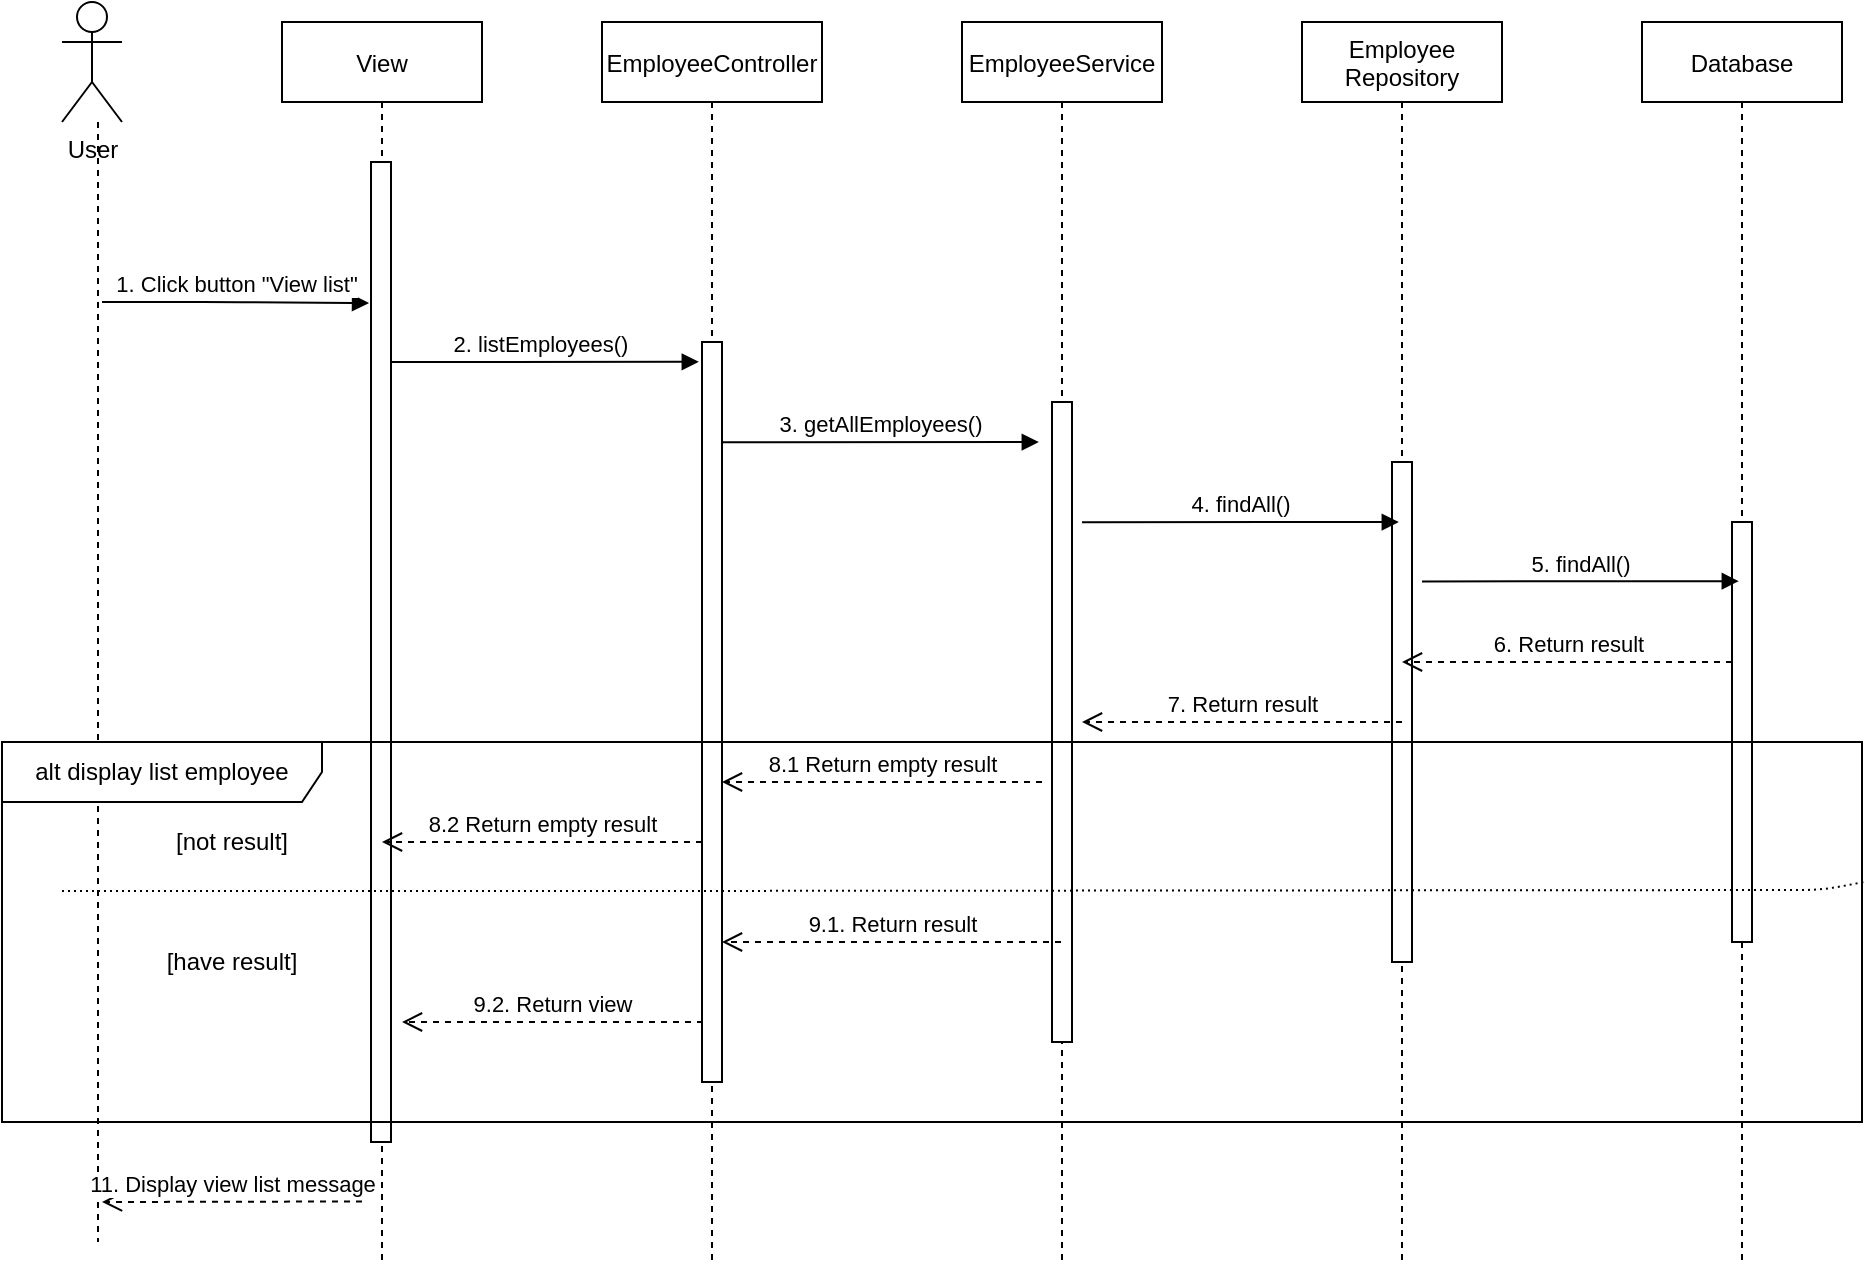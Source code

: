<mxfile version="14.4.3" type="device"><diagram id="kgpKYQtTHZ0yAKxKKP6v" name="Page-1"><mxGraphModel dx="1024" dy="592" grid="1" gridSize="10" guides="1" tooltips="1" connect="1" arrows="1" fold="1" page="1" pageScale="1" pageWidth="850" pageHeight="1100" math="0" shadow="0"><root><mxCell id="0"/><mxCell id="1" parent="0"/><mxCell id="1rYxMRe_m1wBD9LGmmaj-10" value="User" style="shape=umlActor;verticalLabelPosition=bottom;verticalAlign=top;html=1;" parent="1" vertex="1"><mxGeometry x="80" y="410" width="30" height="60" as="geometry"/></mxCell><mxCell id="1rYxMRe_m1wBD9LGmmaj-18" value="1. Click button &quot;View list&quot;" style="html=1;verticalAlign=bottom;endArrow=block;entryX=-0.098;entryY=0.144;entryDx=0;entryDy=0;entryPerimeter=0;" parent="1" target="1rYxMRe_m1wBD9LGmmaj-49" edge="1"><mxGeometry width="80" relative="1" as="geometry"><mxPoint x="100" y="560" as="sourcePoint"/><mxPoint x="239.5" y="560" as="targetPoint"/><Array as="points"><mxPoint x="160" y="560"/></Array></mxGeometry></mxCell><mxCell id="1rYxMRe_m1wBD9LGmmaj-19" value="2. listEmployees()" style="html=1;verticalAlign=bottom;endArrow=block;entryX=0.44;entryY=0.274;entryDx=0;entryDy=0;entryPerimeter=0;" parent="1" target="1rYxMRe_m1wBD9LGmmaj-13" edge="1"><mxGeometry width="80" relative="1" as="geometry"><mxPoint x="240" y="590" as="sourcePoint"/><mxPoint x="320" y="590" as="targetPoint"/></mxGeometry></mxCell><mxCell id="1rYxMRe_m1wBD9LGmmaj-14" value="EmployeeService" style="shape=umlLifeline;perimeter=lifelinePerimeter;container=1;collapsible=0;recursiveResize=0;rounded=0;shadow=0;strokeWidth=1;" parent="1" vertex="1"><mxGeometry x="530" y="420" width="100" height="620" as="geometry"/></mxCell><mxCell id="1rYxMRe_m1wBD9LGmmaj-51" value="" style="html=1;points=[];perimeter=orthogonalPerimeter;" parent="1rYxMRe_m1wBD9LGmmaj-14" vertex="1"><mxGeometry x="45" y="190" width="10" height="320" as="geometry"/></mxCell><mxCell id="1rYxMRe_m1wBD9LGmmaj-16" value="Database" style="shape=umlLifeline;perimeter=lifelinePerimeter;container=1;collapsible=0;recursiveResize=0;rounded=0;shadow=0;strokeWidth=1;" parent="1" vertex="1"><mxGeometry x="870" y="420" width="100" height="620" as="geometry"/></mxCell><mxCell id="1rYxMRe_m1wBD9LGmmaj-63" value="" style="html=1;points=[];perimeter=orthogonalPerimeter;" parent="1rYxMRe_m1wBD9LGmmaj-16" vertex="1"><mxGeometry x="45" y="250" width="10" height="210" as="geometry"/></mxCell><mxCell id="1rYxMRe_m1wBD9LGmmaj-15" value="Employee&#10;Repository" style="shape=umlLifeline;perimeter=lifelinePerimeter;container=1;collapsible=0;recursiveResize=0;rounded=0;shadow=0;strokeWidth=1;" parent="1" vertex="1"><mxGeometry x="700" y="420" width="100" height="620" as="geometry"/></mxCell><mxCell id="1rYxMRe_m1wBD9LGmmaj-52" value="" style="html=1;points=[];perimeter=orthogonalPerimeter;" parent="1rYxMRe_m1wBD9LGmmaj-15" vertex="1"><mxGeometry x="45" y="220" width="10" height="250" as="geometry"/></mxCell><mxCell id="1rYxMRe_m1wBD9LGmmaj-13" value="EmployeeController" style="shape=umlLifeline;perimeter=lifelinePerimeter;container=1;collapsible=0;recursiveResize=0;rounded=0;shadow=0;strokeWidth=1;" parent="1" vertex="1"><mxGeometry x="350" y="420" width="110" height="620" as="geometry"/></mxCell><mxCell id="1rYxMRe_m1wBD9LGmmaj-50" value="" style="html=1;points=[];perimeter=orthogonalPerimeter;" parent="1rYxMRe_m1wBD9LGmmaj-13" vertex="1"><mxGeometry x="50" y="160" width="10" height="370" as="geometry"/></mxCell><mxCell id="1rYxMRe_m1wBD9LGmmaj-12" value="View" style="shape=umlLifeline;perimeter=lifelinePerimeter;container=1;collapsible=0;recursiveResize=0;rounded=0;shadow=0;strokeWidth=1;" parent="1" vertex="1"><mxGeometry x="190" y="420" width="100" height="620" as="geometry"/></mxCell><mxCell id="1rYxMRe_m1wBD9LGmmaj-49" value="" style="html=1;points=[];perimeter=orthogonalPerimeter;" parent="1rYxMRe_m1wBD9LGmmaj-12" vertex="1"><mxGeometry x="44.5" y="70" width="10" height="490" as="geometry"/></mxCell><mxCell id="1rYxMRe_m1wBD9LGmmaj-11" style="edgeStyle=orthogonalEdgeStyle;rounded=0;orthogonalLoop=1;jettySize=auto;html=1;dashed=1;endArrow=none;endFill=0;" parent="1" edge="1"><mxGeometry relative="1" as="geometry"><mxPoint x="98" y="1030" as="targetPoint"/><mxPoint x="98" y="470" as="sourcePoint"/></mxGeometry></mxCell><mxCell id="1sJ0UVtkUKm_-XpWSsjq-1" value="3. getAllEmployees()" style="html=1;verticalAlign=bottom;endArrow=block;entryX=0.44;entryY=0.274;entryDx=0;entryDy=0;entryPerimeter=0;" parent="1" edge="1"><mxGeometry width="80" relative="1" as="geometry"><mxPoint x="410.0" y="630.12" as="sourcePoint"/><mxPoint x="568.4" y="630" as="targetPoint"/></mxGeometry></mxCell><mxCell id="1sJ0UVtkUKm_-XpWSsjq-2" value="4. findAll()" style="html=1;verticalAlign=bottom;endArrow=block;entryX=0.44;entryY=0.274;entryDx=0;entryDy=0;entryPerimeter=0;" parent="1" edge="1"><mxGeometry width="80" relative="1" as="geometry"><mxPoint x="590" y="670.12" as="sourcePoint"/><mxPoint x="748.4" y="670" as="targetPoint"/></mxGeometry></mxCell><mxCell id="1sJ0UVtkUKm_-XpWSsjq-4" value="5. findAll()" style="html=1;verticalAlign=bottom;endArrow=block;entryX=0.44;entryY=0.274;entryDx=0;entryDy=0;entryPerimeter=0;" parent="1" edge="1"><mxGeometry width="80" relative="1" as="geometry"><mxPoint x="760" y="699.7" as="sourcePoint"/><mxPoint x="918.4" y="699.58" as="targetPoint"/></mxGeometry></mxCell><mxCell id="sOwAzOTNjN4femFdd87O-12" value="alt display list employee" style="shape=umlFrame;whiteSpace=wrap;html=1;width=160;height=30;" vertex="1" parent="1"><mxGeometry x="50" y="780" width="930" height="190" as="geometry"/></mxCell><mxCell id="sOwAzOTNjN4femFdd87O-13" value="8.1 Return empty result" style="html=1;verticalAlign=bottom;endArrow=open;dashed=1;endSize=8;" edge="1" parent="1"><mxGeometry relative="1" as="geometry"><mxPoint x="570" y="800" as="sourcePoint"/><mxPoint x="410" y="800" as="targetPoint"/></mxGeometry></mxCell><mxCell id="sOwAzOTNjN4femFdd87O-14" value="6. Return result" style="html=1;verticalAlign=bottom;endArrow=open;dashed=1;endSize=8;" edge="1" parent="1" target="1rYxMRe_m1wBD9LGmmaj-15"><mxGeometry relative="1" as="geometry"><mxPoint x="915" y="740" as="sourcePoint"/><mxPoint x="770" y="740" as="targetPoint"/></mxGeometry></mxCell><mxCell id="sOwAzOTNjN4femFdd87O-15" value="7. Return result" style="html=1;verticalAlign=bottom;endArrow=open;dashed=1;endSize=8;" edge="1" parent="1"><mxGeometry relative="1" as="geometry"><mxPoint x="750" y="770" as="sourcePoint"/><mxPoint x="590" y="770" as="targetPoint"/></mxGeometry></mxCell><mxCell id="sOwAzOTNjN4femFdd87O-16" value="9.1. Return result" style="html=1;verticalAlign=bottom;endArrow=open;dashed=1;endSize=8;" edge="1" parent="1" source="1rYxMRe_m1wBD9LGmmaj-14"><mxGeometry relative="1" as="geometry"><mxPoint x="560" y="880" as="sourcePoint"/><mxPoint x="410" y="880" as="targetPoint"/></mxGeometry></mxCell><mxCell id="sOwAzOTNjN4femFdd87O-17" value="9.2. Return view" style="html=1;verticalAlign=bottom;endArrow=open;dashed=1;endSize=8;" edge="1" parent="1"><mxGeometry relative="1" as="geometry"><mxPoint x="400.5" y="920" as="sourcePoint"/><mxPoint x="250" y="920" as="targetPoint"/></mxGeometry></mxCell><mxCell id="sOwAzOTNjN4femFdd87O-18" value="11. Display view list message" style="html=1;verticalAlign=bottom;endArrow=open;dashed=1;endSize=8;exitX=0.5;exitY=0.939;exitDx=0;exitDy=0;exitPerimeter=0;" edge="1" parent="1"><mxGeometry relative="1" as="geometry"><mxPoint x="230" y="1009.74" as="sourcePoint"/><mxPoint x="100" y="1010" as="targetPoint"/></mxGeometry></mxCell><mxCell id="sOwAzOTNjN4femFdd87O-19" value="8.2 Return empty result" style="html=1;verticalAlign=bottom;endArrow=open;dashed=1;endSize=8;" edge="1" parent="1"><mxGeometry relative="1" as="geometry"><mxPoint x="400" y="830" as="sourcePoint"/><mxPoint x="240" y="830" as="targetPoint"/></mxGeometry></mxCell><mxCell id="sOwAzOTNjN4femFdd87O-20" value="" style="endArrow=none;dashed=1;html=1;dashPattern=1 2;" edge="1" parent="1"><mxGeometry width="50" height="50" relative="1" as="geometry"><mxPoint x="80" y="854.5" as="sourcePoint"/><mxPoint x="981" y="850" as="targetPoint"/><Array as="points"><mxPoint x="360" y="854.5"/><mxPoint x="960" y="854"/></Array></mxGeometry></mxCell><mxCell id="sOwAzOTNjN4femFdd87O-21" value="[not result]" style="text;html=1;strokeColor=none;fillColor=none;align=center;verticalAlign=middle;whiteSpace=wrap;rounded=0;" vertex="1" parent="1"><mxGeometry x="80" y="820" width="170" height="20" as="geometry"/></mxCell><mxCell id="sOwAzOTNjN4femFdd87O-22" value="[have result]" style="text;html=1;strokeColor=none;fillColor=none;align=center;verticalAlign=middle;whiteSpace=wrap;rounded=0;" vertex="1" parent="1"><mxGeometry x="80" y="880" width="170" height="20" as="geometry"/></mxCell></root></mxGraphModel></diagram></mxfile>